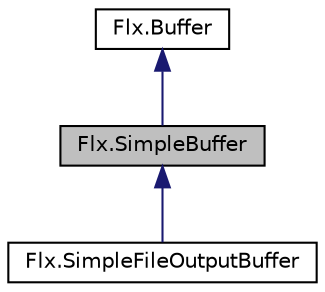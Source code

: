 digraph "Flx.SimpleBuffer"
{
 // LATEX_PDF_SIZE
  edge [fontname="Helvetica",fontsize="10",labelfontname="Helvetica",labelfontsize="10"];
  node [fontname="Helvetica",fontsize="10",shape=record];
  Node1 [label="Flx.SimpleBuffer",height=0.2,width=0.4,color="black", fillcolor="grey75", style="filled", fontcolor="black",tooltip=" "];
  Node2 -> Node1 [dir="back",color="midnightblue",fontsize="10",style="solid",fontname="Helvetica"];
  Node2 [label="Flx.Buffer",height=0.2,width=0.4,color="black", fillcolor="white", style="filled",URL="$classFlx_1_1Buffer.html",tooltip=" "];
  Node1 -> Node3 [dir="back",color="midnightblue",fontsize="10",style="solid",fontname="Helvetica"];
  Node3 [label="Flx.SimpleFileOutputBuffer",height=0.2,width=0.4,color="black", fillcolor="white", style="filled",URL="$classFlx_1_1SimpleFileOutputBuffer.html",tooltip=" "];
}
